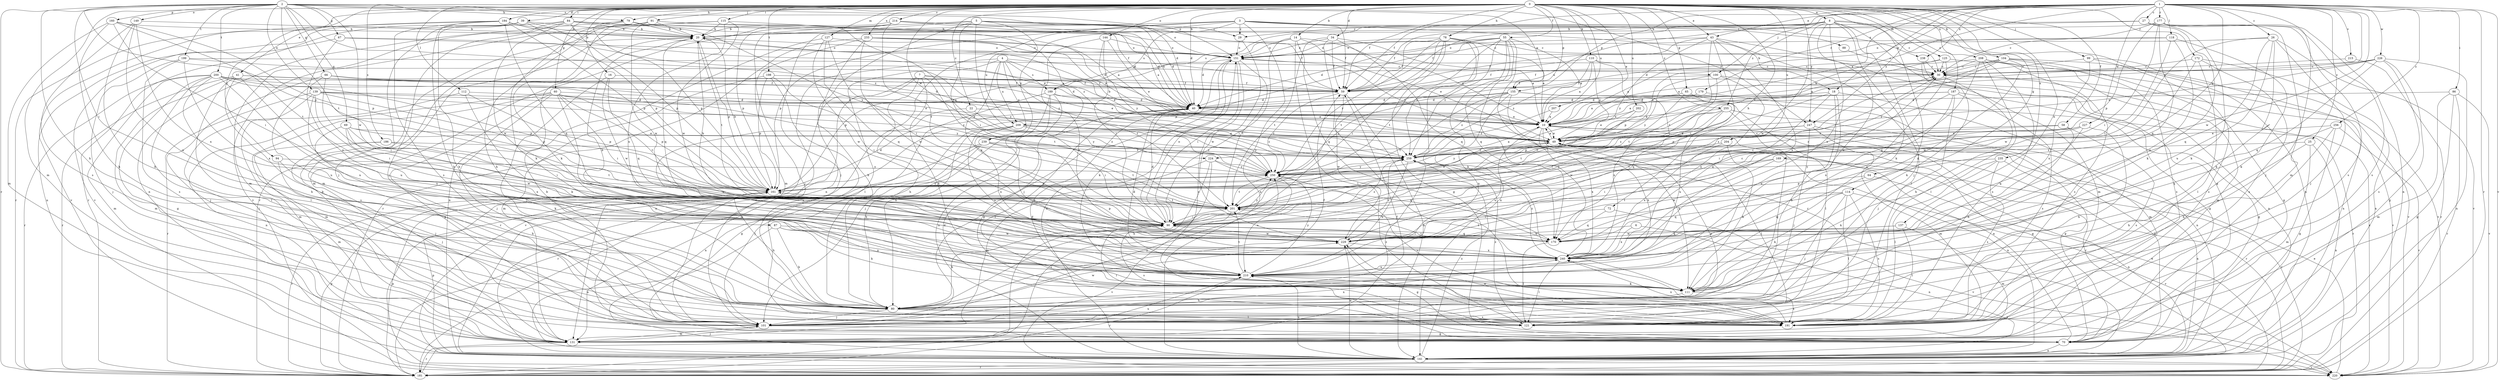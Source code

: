 strict digraph  {
0;
1;
2;
3;
4;
5;
6;
7;
8;
10;
14;
16;
18;
20;
22;
25;
26;
27;
29;
30;
34;
39;
40;
41;
43;
49;
55;
58;
59;
60;
64;
65;
66;
67;
69;
70;
72;
78;
79;
80;
84;
86;
87;
88;
90;
91;
94;
99;
100;
101;
104;
110;
111;
112;
114;
115;
118;
121;
125;
127;
131;
137;
139;
141;
144;
149;
151;
155;
160;
161;
169;
170;
172;
177;
179;
181;
184;
186;
187;
189;
191;
198;
199;
200;
201;
202;
204;
207;
208;
209;
210;
214;
215;
220;
224;
226;
227;
229;
233;
235;
238;
239;
240;
247;
250;
255;
256;
259;
0 -> 8  [label=a];
0 -> 10  [label=a];
0 -> 14  [label=b];
0 -> 16  [label=b];
0 -> 22  [label=c];
0 -> 34  [label=d];
0 -> 39  [label=d];
0 -> 40  [label=d];
0 -> 41  [label=e];
0 -> 43  [label=e];
0 -> 55  [label=f];
0 -> 58  [label=f];
0 -> 59  [label=f];
0 -> 60  [label=g];
0 -> 64  [label=g];
0 -> 65  [label=g];
0 -> 72  [label=h];
0 -> 78  [label=h];
0 -> 79  [label=h];
0 -> 84  [label=i];
0 -> 91  [label=j];
0 -> 94  [label=j];
0 -> 99  [label=j];
0 -> 104  [label=k];
0 -> 110  [label=k];
0 -> 112  [label=l];
0 -> 114  [label=l];
0 -> 115  [label=l];
0 -> 125  [label=m];
0 -> 127  [label=m];
0 -> 131  [label=m];
0 -> 137  [label=n];
0 -> 144  [label=o];
0 -> 155  [label=p];
0 -> 172  [label=r];
0 -> 184  [label=s];
0 -> 186  [label=s];
0 -> 187  [label=s];
0 -> 198  [label=t];
0 -> 202  [label=u];
0 -> 204  [label=u];
0 -> 207  [label=u];
0 -> 208  [label=u];
0 -> 214  [label=v];
0 -> 224  [label=w];
0 -> 233  [label=x];
0 -> 235  [label=x];
0 -> 247  [label=y];
0 -> 255  [label=z];
1 -> 10  [label=a];
1 -> 18  [label=b];
1 -> 25  [label=c];
1 -> 26  [label=c];
1 -> 27  [label=c];
1 -> 43  [label=e];
1 -> 49  [label=e];
1 -> 59  [label=f];
1 -> 86  [label=i];
1 -> 100  [label=j];
1 -> 118  [label=l];
1 -> 131  [label=m];
1 -> 155  [label=p];
1 -> 169  [label=q];
1 -> 177  [label=r];
1 -> 179  [label=r];
1 -> 181  [label=r];
1 -> 215  [label=v];
1 -> 220  [label=v];
1 -> 224  [label=w];
1 -> 226  [label=w];
1 -> 227  [label=w];
1 -> 229  [label=w];
1 -> 238  [label=x];
1 -> 247  [label=y];
1 -> 255  [label=z];
1 -> 256  [label=z];
2 -> 40  [label=d];
2 -> 66  [label=g];
2 -> 67  [label=g];
2 -> 69  [label=g];
2 -> 79  [label=h];
2 -> 80  [label=h];
2 -> 87  [label=i];
2 -> 139  [label=n];
2 -> 149  [label=o];
2 -> 151  [label=o];
2 -> 155  [label=p];
2 -> 160  [label=p];
2 -> 161  [label=p];
2 -> 181  [label=r];
2 -> 199  [label=t];
2 -> 200  [label=t];
2 -> 201  [label=t];
2 -> 229  [label=w];
2 -> 247  [label=y];
2 -> 259  [label=z];
3 -> 18  [label=b];
3 -> 20  [label=b];
3 -> 29  [label=c];
3 -> 59  [label=f];
3 -> 88  [label=i];
3 -> 141  [label=n];
3 -> 161  [label=p];
3 -> 181  [label=r];
3 -> 189  [label=s];
3 -> 238  [label=x];
3 -> 239  [label=x];
4 -> 49  [label=e];
4 -> 100  [label=j];
4 -> 121  [label=l];
4 -> 141  [label=n];
4 -> 170  [label=q];
4 -> 189  [label=s];
4 -> 201  [label=t];
4 -> 209  [label=u];
4 -> 239  [label=x];
5 -> 29  [label=c];
5 -> 40  [label=d];
5 -> 90  [label=i];
5 -> 101  [label=j];
5 -> 131  [label=m];
5 -> 141  [label=n];
5 -> 151  [label=o];
5 -> 209  [label=u];
5 -> 250  [label=y];
6 -> 141  [label=n];
6 -> 229  [label=w];
6 -> 240  [label=x];
7 -> 49  [label=e];
7 -> 59  [label=f];
7 -> 80  [label=h];
7 -> 111  [label=k];
7 -> 181  [label=r];
7 -> 201  [label=t];
7 -> 220  [label=v];
8 -> 20  [label=b];
8 -> 29  [label=c];
8 -> 30  [label=c];
8 -> 59  [label=f];
8 -> 70  [label=g];
8 -> 101  [label=j];
8 -> 111  [label=k];
8 -> 141  [label=n];
8 -> 189  [label=s];
8 -> 209  [label=u];
8 -> 210  [label=u];
8 -> 229  [label=w];
8 -> 240  [label=x];
10 -> 49  [label=e];
10 -> 70  [label=g];
10 -> 111  [label=k];
10 -> 181  [label=r];
10 -> 210  [label=u];
10 -> 240  [label=x];
14 -> 10  [label=a];
14 -> 40  [label=d];
14 -> 49  [label=e];
14 -> 90  [label=i];
14 -> 121  [label=l];
14 -> 151  [label=o];
14 -> 170  [label=q];
16 -> 59  [label=f];
16 -> 101  [label=j];
16 -> 170  [label=q];
16 -> 229  [label=w];
18 -> 40  [label=d];
18 -> 80  [label=h];
18 -> 131  [label=m];
18 -> 161  [label=p];
18 -> 170  [label=q];
18 -> 210  [label=u];
20 -> 151  [label=o];
20 -> 161  [label=p];
20 -> 170  [label=q];
20 -> 201  [label=t];
22 -> 10  [label=a];
22 -> 210  [label=u];
22 -> 250  [label=y];
25 -> 80  [label=h];
25 -> 131  [label=m];
25 -> 141  [label=n];
25 -> 259  [label=z];
26 -> 101  [label=j];
26 -> 111  [label=k];
26 -> 151  [label=o];
26 -> 170  [label=q];
26 -> 210  [label=u];
26 -> 220  [label=v];
26 -> 229  [label=w];
27 -> 20  [label=b];
27 -> 59  [label=f];
27 -> 101  [label=j];
27 -> 111  [label=k];
27 -> 191  [label=s];
29 -> 151  [label=o];
29 -> 229  [label=w];
30 -> 59  [label=f];
30 -> 80  [label=h];
30 -> 220  [label=v];
34 -> 10  [label=a];
34 -> 59  [label=f];
34 -> 151  [label=o];
34 -> 170  [label=q];
34 -> 191  [label=s];
34 -> 201  [label=t];
39 -> 20  [label=b];
39 -> 49  [label=e];
39 -> 80  [label=h];
39 -> 101  [label=j];
39 -> 161  [label=p];
39 -> 220  [label=v];
40 -> 10  [label=a];
40 -> 121  [label=l];
41 -> 40  [label=d];
41 -> 59  [label=f];
41 -> 121  [label=l];
41 -> 131  [label=m];
41 -> 181  [label=r];
41 -> 191  [label=s];
41 -> 210  [label=u];
43 -> 59  [label=f];
43 -> 90  [label=i];
43 -> 121  [label=l];
43 -> 131  [label=m];
43 -> 151  [label=o];
43 -> 201  [label=t];
43 -> 240  [label=x];
43 -> 250  [label=y];
49 -> 10  [label=a];
49 -> 20  [label=b];
49 -> 121  [label=l];
49 -> 141  [label=n];
49 -> 151  [label=o];
49 -> 181  [label=r];
49 -> 250  [label=y];
49 -> 259  [label=z];
55 -> 10  [label=a];
55 -> 40  [label=d];
55 -> 141  [label=n];
55 -> 151  [label=o];
55 -> 161  [label=p];
55 -> 170  [label=q];
55 -> 181  [label=r];
55 -> 201  [label=t];
55 -> 240  [label=x];
55 -> 259  [label=z];
58 -> 49  [label=e];
58 -> 80  [label=h];
58 -> 191  [label=s];
58 -> 259  [label=z];
59 -> 40  [label=d];
59 -> 141  [label=n];
59 -> 229  [label=w];
59 -> 250  [label=y];
60 -> 40  [label=d];
60 -> 70  [label=g];
60 -> 90  [label=i];
60 -> 101  [label=j];
60 -> 131  [label=m];
60 -> 141  [label=n];
60 -> 161  [label=p];
60 -> 201  [label=t];
60 -> 210  [label=u];
60 -> 250  [label=y];
64 -> 141  [label=n];
64 -> 161  [label=p];
64 -> 240  [label=x];
65 -> 40  [label=d];
65 -> 141  [label=n];
65 -> 170  [label=q];
65 -> 201  [label=t];
66 -> 40  [label=d];
66 -> 59  [label=f];
66 -> 90  [label=i];
66 -> 101  [label=j];
66 -> 210  [label=u];
66 -> 259  [label=z];
67 -> 10  [label=a];
67 -> 141  [label=n];
67 -> 151  [label=o];
67 -> 240  [label=x];
69 -> 49  [label=e];
69 -> 90  [label=i];
69 -> 111  [label=k];
69 -> 229  [label=w];
69 -> 240  [label=x];
69 -> 259  [label=z];
70 -> 10  [label=a];
70 -> 20  [label=b];
70 -> 40  [label=d];
70 -> 141  [label=n];
72 -> 90  [label=i];
72 -> 170  [label=q];
72 -> 220  [label=v];
78 -> 10  [label=a];
78 -> 59  [label=f];
78 -> 70  [label=g];
78 -> 90  [label=i];
78 -> 111  [label=k];
78 -> 151  [label=o];
78 -> 201  [label=t];
78 -> 250  [label=y];
78 -> 259  [label=z];
79 -> 10  [label=a];
79 -> 20  [label=b];
79 -> 40  [label=d];
79 -> 111  [label=k];
79 -> 141  [label=n];
79 -> 161  [label=p];
80 -> 59  [label=f];
80 -> 101  [label=j];
80 -> 121  [label=l];
80 -> 191  [label=s];
80 -> 229  [label=w];
84 -> 20  [label=b];
84 -> 59  [label=f];
84 -> 101  [label=j];
84 -> 131  [label=m];
84 -> 161  [label=p];
84 -> 181  [label=r];
84 -> 229  [label=w];
84 -> 250  [label=y];
86 -> 40  [label=d];
86 -> 70  [label=g];
86 -> 131  [label=m];
86 -> 181  [label=r];
86 -> 220  [label=v];
87 -> 80  [label=h];
87 -> 111  [label=k];
87 -> 141  [label=n];
87 -> 210  [label=u];
87 -> 229  [label=w];
88 -> 30  [label=c];
90 -> 20  [label=b];
90 -> 30  [label=c];
90 -> 40  [label=d];
90 -> 80  [label=h];
90 -> 121  [label=l];
90 -> 151  [label=o];
90 -> 161  [label=p];
90 -> 170  [label=q];
90 -> 191  [label=s];
90 -> 229  [label=w];
90 -> 250  [label=y];
90 -> 259  [label=z];
91 -> 20  [label=b];
91 -> 40  [label=d];
91 -> 80  [label=h];
91 -> 111  [label=k];
91 -> 220  [label=v];
91 -> 229  [label=w];
91 -> 250  [label=y];
94 -> 80  [label=h];
94 -> 101  [label=j];
94 -> 250  [label=y];
99 -> 30  [label=c];
99 -> 141  [label=n];
99 -> 191  [label=s];
99 -> 240  [label=x];
100 -> 59  [label=f];
100 -> 70  [label=g];
100 -> 201  [label=t];
100 -> 240  [label=x];
100 -> 250  [label=y];
101 -> 49  [label=e];
101 -> 70  [label=g];
101 -> 131  [label=m];
101 -> 240  [label=x];
101 -> 250  [label=y];
101 -> 259  [label=z];
104 -> 10  [label=a];
104 -> 30  [label=c];
104 -> 59  [label=f];
104 -> 70  [label=g];
104 -> 191  [label=s];
104 -> 220  [label=v];
104 -> 240  [label=x];
104 -> 250  [label=y];
110 -> 10  [label=a];
110 -> 30  [label=c];
110 -> 49  [label=e];
110 -> 59  [label=f];
110 -> 161  [label=p];
110 -> 259  [label=z];
111 -> 80  [label=h];
111 -> 191  [label=s];
112 -> 40  [label=d];
112 -> 111  [label=k];
112 -> 131  [label=m];
112 -> 161  [label=p];
114 -> 101  [label=j];
114 -> 111  [label=k];
114 -> 121  [label=l];
114 -> 170  [label=q];
114 -> 191  [label=s];
114 -> 201  [label=t];
114 -> 220  [label=v];
115 -> 20  [label=b];
115 -> 131  [label=m];
115 -> 181  [label=r];
115 -> 229  [label=w];
115 -> 240  [label=x];
115 -> 259  [label=z];
118 -> 40  [label=d];
118 -> 90  [label=i];
118 -> 111  [label=k];
118 -> 151  [label=o];
118 -> 240  [label=x];
121 -> 259  [label=z];
125 -> 10  [label=a];
125 -> 30  [label=c];
125 -> 49  [label=e];
125 -> 191  [label=s];
125 -> 210  [label=u];
127 -> 90  [label=i];
127 -> 141  [label=n];
127 -> 151  [label=o];
127 -> 170  [label=q];
127 -> 229  [label=w];
131 -> 20  [label=b];
131 -> 59  [label=f];
131 -> 101  [label=j];
131 -> 181  [label=r];
131 -> 210  [label=u];
137 -> 121  [label=l];
137 -> 131  [label=m];
137 -> 170  [label=q];
137 -> 229  [label=w];
139 -> 40  [label=d];
139 -> 49  [label=e];
139 -> 90  [label=i];
139 -> 101  [label=j];
139 -> 161  [label=p];
139 -> 181  [label=r];
139 -> 210  [label=u];
139 -> 259  [label=z];
141 -> 151  [label=o];
141 -> 161  [label=p];
141 -> 181  [label=r];
141 -> 210  [label=u];
141 -> 220  [label=v];
141 -> 229  [label=w];
141 -> 259  [label=z];
144 -> 49  [label=e];
144 -> 90  [label=i];
144 -> 151  [label=o];
144 -> 240  [label=x];
144 -> 250  [label=y];
149 -> 20  [label=b];
149 -> 80  [label=h];
149 -> 191  [label=s];
149 -> 210  [label=u];
149 -> 240  [label=x];
151 -> 30  [label=c];
151 -> 90  [label=i];
151 -> 101  [label=j];
151 -> 111  [label=k];
151 -> 161  [label=p];
151 -> 191  [label=s];
151 -> 201  [label=t];
155 -> 40  [label=d];
155 -> 80  [label=h];
155 -> 121  [label=l];
155 -> 201  [label=t];
155 -> 210  [label=u];
155 -> 240  [label=x];
155 -> 250  [label=y];
155 -> 259  [label=z];
160 -> 20  [label=b];
160 -> 80  [label=h];
160 -> 90  [label=i];
160 -> 131  [label=m];
160 -> 161  [label=p];
160 -> 201  [label=t];
161 -> 20  [label=b];
161 -> 30  [label=c];
161 -> 40  [label=d];
161 -> 49  [label=e];
161 -> 80  [label=h];
161 -> 181  [label=r];
161 -> 201  [label=t];
161 -> 250  [label=y];
169 -> 90  [label=i];
169 -> 181  [label=r];
169 -> 229  [label=w];
169 -> 250  [label=y];
170 -> 90  [label=i];
170 -> 121  [label=l];
170 -> 201  [label=t];
172 -> 30  [label=c];
172 -> 121  [label=l];
172 -> 141  [label=n];
172 -> 191  [label=s];
172 -> 229  [label=w];
177 -> 20  [label=b];
177 -> 30  [label=c];
177 -> 90  [label=i];
177 -> 111  [label=k];
177 -> 141  [label=n];
177 -> 161  [label=p];
177 -> 170  [label=q];
177 -> 191  [label=s];
179 -> 10  [label=a];
179 -> 40  [label=d];
179 -> 181  [label=r];
181 -> 49  [label=e];
181 -> 90  [label=i];
181 -> 161  [label=p];
184 -> 20  [label=b];
184 -> 59  [label=f];
184 -> 80  [label=h];
184 -> 161  [label=p];
184 -> 170  [label=q];
184 -> 181  [label=r];
184 -> 191  [label=s];
184 -> 220  [label=v];
186 -> 101  [label=j];
186 -> 131  [label=m];
186 -> 201  [label=t];
186 -> 259  [label=z];
187 -> 10  [label=a];
187 -> 40  [label=d];
187 -> 70  [label=g];
187 -> 90  [label=i];
187 -> 101  [label=j];
187 -> 191  [label=s];
187 -> 240  [label=x];
189 -> 40  [label=d];
189 -> 70  [label=g];
189 -> 80  [label=h];
189 -> 101  [label=j];
189 -> 131  [label=m];
189 -> 141  [label=n];
191 -> 40  [label=d];
191 -> 229  [label=w];
191 -> 240  [label=x];
198 -> 59  [label=f];
198 -> 90  [label=i];
198 -> 131  [label=m];
198 -> 161  [label=p];
198 -> 191  [label=s];
199 -> 30  [label=c];
199 -> 101  [label=j];
199 -> 191  [label=s];
199 -> 240  [label=x];
199 -> 259  [label=z];
200 -> 10  [label=a];
200 -> 49  [label=e];
200 -> 59  [label=f];
200 -> 70  [label=g];
200 -> 80  [label=h];
200 -> 121  [label=l];
200 -> 131  [label=m];
200 -> 161  [label=p];
200 -> 181  [label=r];
200 -> 210  [label=u];
201 -> 90  [label=i];
201 -> 220  [label=v];
202 -> 10  [label=a];
202 -> 49  [label=e];
202 -> 201  [label=t];
204 -> 111  [label=k];
204 -> 240  [label=x];
204 -> 259  [label=z];
207 -> 10  [label=a];
207 -> 259  [label=z];
208 -> 30  [label=c];
208 -> 49  [label=e];
208 -> 121  [label=l];
208 -> 131  [label=m];
208 -> 170  [label=q];
208 -> 191  [label=s];
208 -> 220  [label=v];
209 -> 49  [label=e];
209 -> 70  [label=g];
209 -> 80  [label=h];
209 -> 90  [label=i];
209 -> 210  [label=u];
209 -> 240  [label=x];
209 -> 250  [label=y];
209 -> 259  [label=z];
210 -> 40  [label=d];
210 -> 111  [label=k];
210 -> 181  [label=r];
210 -> 191  [label=s];
210 -> 201  [label=t];
210 -> 250  [label=y];
214 -> 10  [label=a];
214 -> 20  [label=b];
214 -> 30  [label=c];
214 -> 40  [label=d];
214 -> 131  [label=m];
214 -> 161  [label=p];
214 -> 201  [label=t];
215 -> 30  [label=c];
215 -> 181  [label=r];
220 -> 30  [label=c];
220 -> 49  [label=e];
220 -> 161  [label=p];
220 -> 240  [label=x];
224 -> 80  [label=h];
224 -> 131  [label=m];
224 -> 170  [label=q];
224 -> 181  [label=r];
224 -> 250  [label=y];
226 -> 10  [label=a];
226 -> 30  [label=c];
226 -> 49  [label=e];
226 -> 70  [label=g];
226 -> 141  [label=n];
226 -> 170  [label=q];
226 -> 191  [label=s];
227 -> 49  [label=e];
227 -> 80  [label=h];
227 -> 170  [label=q];
227 -> 201  [label=t];
227 -> 259  [label=z];
229 -> 30  [label=c];
229 -> 70  [label=g];
229 -> 240  [label=x];
229 -> 259  [label=z];
233 -> 10  [label=a];
233 -> 40  [label=d];
233 -> 80  [label=h];
233 -> 101  [label=j];
233 -> 151  [label=o];
233 -> 181  [label=r];
233 -> 229  [label=w];
235 -> 111  [label=k];
235 -> 121  [label=l];
235 -> 141  [label=n];
235 -> 191  [label=s];
235 -> 250  [label=y];
238 -> 30  [label=c];
238 -> 111  [label=k];
238 -> 141  [label=n];
239 -> 101  [label=j];
239 -> 141  [label=n];
239 -> 181  [label=r];
239 -> 201  [label=t];
239 -> 240  [label=x];
239 -> 259  [label=z];
240 -> 20  [label=b];
240 -> 121  [label=l];
240 -> 201  [label=t];
240 -> 210  [label=u];
240 -> 259  [label=z];
247 -> 49  [label=e];
247 -> 70  [label=g];
247 -> 101  [label=j];
247 -> 131  [label=m];
247 -> 259  [label=z];
250 -> 161  [label=p];
250 -> 191  [label=s];
250 -> 201  [label=t];
250 -> 210  [label=u];
255 -> 10  [label=a];
255 -> 90  [label=i];
255 -> 101  [label=j];
255 -> 141  [label=n];
255 -> 161  [label=p];
255 -> 210  [label=u];
255 -> 229  [label=w];
256 -> 49  [label=e];
256 -> 70  [label=g];
256 -> 80  [label=h];
256 -> 170  [label=q];
256 -> 220  [label=v];
259 -> 10  [label=a];
259 -> 210  [label=u];
259 -> 250  [label=y];
}

